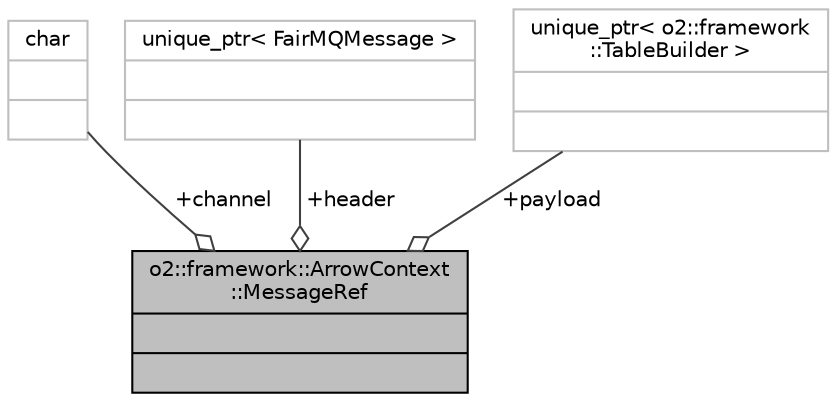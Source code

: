 digraph "o2::framework::ArrowContext::MessageRef"
{
 // INTERACTIVE_SVG=YES
  bgcolor="transparent";
  edge [fontname="Helvetica",fontsize="10",labelfontname="Helvetica",labelfontsize="10"];
  node [fontname="Helvetica",fontsize="10",shape=record];
  Node1 [label="{o2::framework::ArrowContext\l::MessageRef\n||}",height=0.2,width=0.4,color="black", fillcolor="grey75", style="filled" fontcolor="black"];
  Node2 -> Node1 [color="grey25",fontsize="10",style="solid",label=" +channel" ,arrowhead="odiamond",fontname="Helvetica"];
  Node2 [label="{char\n||}",height=0.2,width=0.4,color="grey75"];
  Node3 -> Node1 [color="grey25",fontsize="10",style="solid",label=" +header" ,arrowhead="odiamond",fontname="Helvetica"];
  Node3 [label="{unique_ptr\< FairMQMessage \>\n||}",height=0.2,width=0.4,color="grey75"];
  Node4 -> Node1 [color="grey25",fontsize="10",style="solid",label=" +payload" ,arrowhead="odiamond",fontname="Helvetica"];
  Node4 [label="{unique_ptr\< o2::framework\l::TableBuilder \>\n||}",height=0.2,width=0.4,color="grey75"];
}
